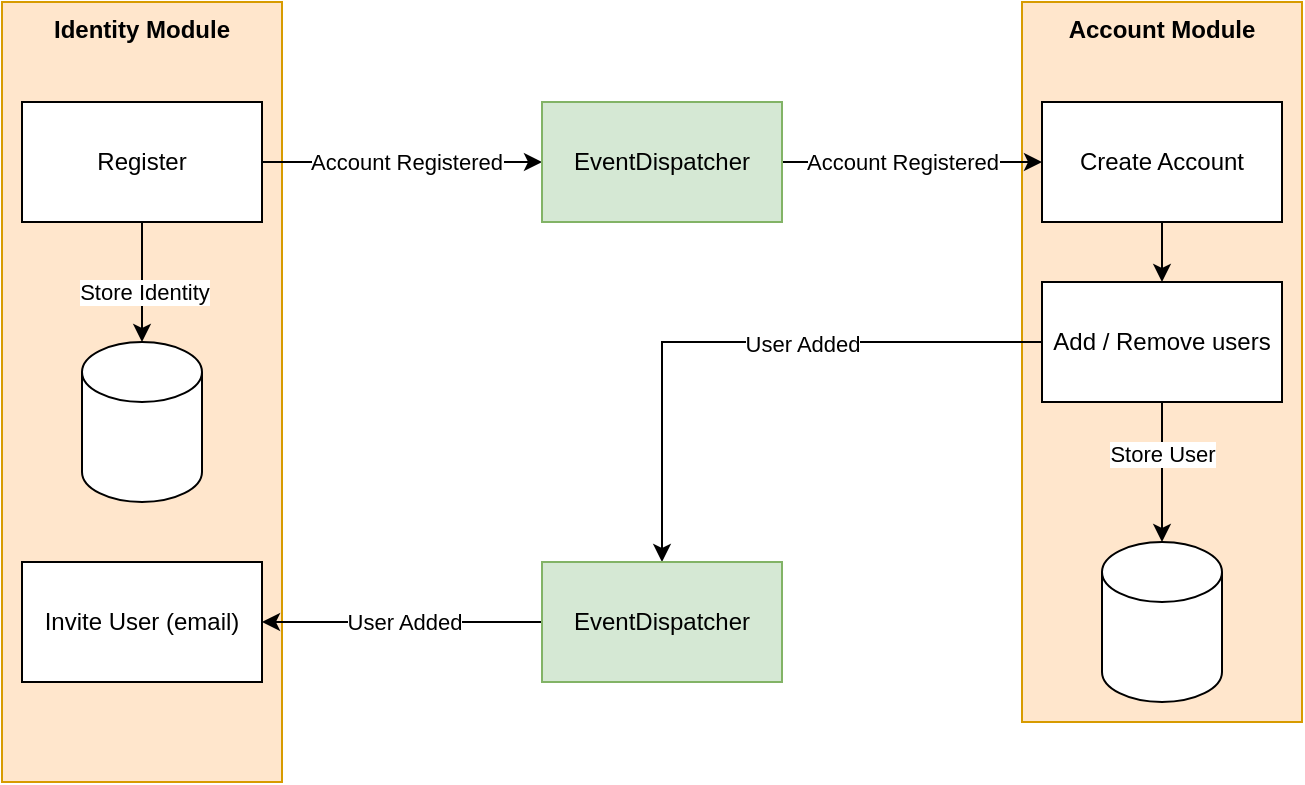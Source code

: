 <mxfile version="20.8.10" type="device"><diagram name="Account-Identity-Relation" id="ShmOXES_DI8uwzcw6Err"><mxGraphModel dx="1098" dy="679" grid="1" gridSize="10" guides="1" tooltips="1" connect="1" arrows="1" fold="1" page="1" pageScale="1" pageWidth="827" pageHeight="1169" math="0" shadow="0"><root><mxCell id="0"/><mxCell id="1" parent="0"/><mxCell id="qGLPt-EZP9YaumFeSzO8-38" value="Account Module" style="rounded=0;whiteSpace=wrap;html=1;verticalAlign=top;fillColor=#ffe6cc;strokeColor=#d79b00;fontStyle=1" parent="1" vertex="1"><mxGeometry x="590" y="80" width="140" height="360" as="geometry"/></mxCell><mxCell id="qGLPt-EZP9YaumFeSzO8-1" value="Identity Module" style="rounded=0;whiteSpace=wrap;html=1;verticalAlign=top;fillColor=#ffe6cc;strokeColor=#d79b00;fontStyle=1" parent="1" vertex="1"><mxGeometry x="80" y="80" width="140" height="390" as="geometry"/></mxCell><mxCell id="qGLPt-EZP9YaumFeSzO8-51" style="edgeStyle=orthogonalEdgeStyle;rounded=0;orthogonalLoop=1;jettySize=auto;html=1;" parent="1" source="qGLPt-EZP9YaumFeSzO8-8" target="qGLPt-EZP9YaumFeSzO8-50" edge="1"><mxGeometry relative="1" as="geometry"/></mxCell><mxCell id="qGLPt-EZP9YaumFeSzO8-52" value="Store User" style="edgeLabel;html=1;align=center;verticalAlign=middle;resizable=0;points=[];" parent="qGLPt-EZP9YaumFeSzO8-51" vertex="1" connectable="0"><mxGeometry x="-0.27" relative="1" as="geometry"><mxPoint as="offset"/></mxGeometry></mxCell><mxCell id="qGLPt-EZP9YaumFeSzO8-54" style="edgeStyle=orthogonalEdgeStyle;rounded=0;orthogonalLoop=1;jettySize=auto;html=1;" parent="1" source="qGLPt-EZP9YaumFeSzO8-8" target="qGLPt-EZP9YaumFeSzO8-53" edge="1"><mxGeometry relative="1" as="geometry"/></mxCell><mxCell id="qGLPt-EZP9YaumFeSzO8-57" value="User Added" style="edgeLabel;html=1;align=center;verticalAlign=middle;resizable=0;points=[];" parent="qGLPt-EZP9YaumFeSzO8-54" vertex="1" connectable="0"><mxGeometry x="-0.196" y="1" relative="1" as="geometry"><mxPoint as="offset"/></mxGeometry></mxCell><mxCell id="qGLPt-EZP9YaumFeSzO8-8" value="Add / Remove users" style="rounded=0;whiteSpace=wrap;html=1;" parent="1" vertex="1"><mxGeometry x="600" y="220" width="120" height="60" as="geometry"/></mxCell><mxCell id="qGLPt-EZP9YaumFeSzO8-49" style="edgeStyle=orthogonalEdgeStyle;rounded=0;orthogonalLoop=1;jettySize=auto;html=1;" parent="1" source="qGLPt-EZP9YaumFeSzO8-31" target="qGLPt-EZP9YaumFeSzO8-8" edge="1"><mxGeometry relative="1" as="geometry"/></mxCell><mxCell id="qGLPt-EZP9YaumFeSzO8-31" value="Create Account" style="rounded=0;whiteSpace=wrap;html=1;" parent="1" vertex="1"><mxGeometry x="600" y="130" width="120" height="60" as="geometry"/></mxCell><mxCell id="qGLPt-EZP9YaumFeSzO8-42" style="edgeStyle=orthogonalEdgeStyle;rounded=0;orthogonalLoop=1;jettySize=auto;html=1;" parent="1" source="qGLPt-EZP9YaumFeSzO8-37" target="qGLPt-EZP9YaumFeSzO8-40" edge="1"><mxGeometry relative="1" as="geometry"/></mxCell><mxCell id="qGLPt-EZP9YaumFeSzO8-43" value="Store Identity" style="edgeLabel;html=1;align=center;verticalAlign=middle;resizable=0;points=[];" parent="qGLPt-EZP9YaumFeSzO8-42" vertex="1" connectable="0"><mxGeometry x="0.172" y="1" relative="1" as="geometry"><mxPoint as="offset"/></mxGeometry></mxCell><mxCell id="qGLPt-EZP9YaumFeSzO8-45" style="edgeStyle=orthogonalEdgeStyle;rounded=0;orthogonalLoop=1;jettySize=auto;html=1;entryX=0;entryY=0.5;entryDx=0;entryDy=0;" parent="1" source="qGLPt-EZP9YaumFeSzO8-37" target="qGLPt-EZP9YaumFeSzO8-44" edge="1"><mxGeometry relative="1" as="geometry"/></mxCell><mxCell id="qGLPt-EZP9YaumFeSzO8-46" value="Account Registered" style="edgeLabel;html=1;align=center;verticalAlign=middle;resizable=0;points=[];" parent="qGLPt-EZP9YaumFeSzO8-45" vertex="1" connectable="0"><mxGeometry x="0.095" relative="1" as="geometry"><mxPoint x="-5" as="offset"/></mxGeometry></mxCell><mxCell id="qGLPt-EZP9YaumFeSzO8-37" value="Register" style="rounded=0;whiteSpace=wrap;html=1;" parent="1" vertex="1"><mxGeometry x="90" y="130" width="120" height="60" as="geometry"/></mxCell><mxCell id="qGLPt-EZP9YaumFeSzO8-40" value="" style="shape=cylinder3;whiteSpace=wrap;html=1;boundedLbl=1;backgroundOutline=1;size=15;" parent="1" vertex="1"><mxGeometry x="120" y="250" width="60" height="80" as="geometry"/></mxCell><mxCell id="qGLPt-EZP9YaumFeSzO8-47" style="edgeStyle=orthogonalEdgeStyle;rounded=0;orthogonalLoop=1;jettySize=auto;html=1;entryX=0;entryY=0.5;entryDx=0;entryDy=0;" parent="1" source="qGLPt-EZP9YaumFeSzO8-44" target="qGLPt-EZP9YaumFeSzO8-31" edge="1"><mxGeometry relative="1" as="geometry"/></mxCell><mxCell id="qGLPt-EZP9YaumFeSzO8-44" value="EventDispatcher" style="rounded=0;whiteSpace=wrap;html=1;fillColor=#d5e8d4;strokeColor=#82b366;" parent="1" vertex="1"><mxGeometry x="350" y="130" width="120" height="60" as="geometry"/></mxCell><mxCell id="qGLPt-EZP9YaumFeSzO8-48" value="Account Registered" style="edgeLabel;html=1;align=center;verticalAlign=middle;resizable=0;points=[];" parent="1" vertex="1" connectable="0"><mxGeometry x="530" y="160" as="geometry"/></mxCell><mxCell id="qGLPt-EZP9YaumFeSzO8-50" value="" style="shape=cylinder3;whiteSpace=wrap;html=1;boundedLbl=1;backgroundOutline=1;size=15;" parent="1" vertex="1"><mxGeometry x="630" y="350" width="60" height="80" as="geometry"/></mxCell><mxCell id="qGLPt-EZP9YaumFeSzO8-56" style="edgeStyle=orthogonalEdgeStyle;rounded=0;orthogonalLoop=1;jettySize=auto;html=1;entryX=1;entryY=0.5;entryDx=0;entryDy=0;" parent="1" source="qGLPt-EZP9YaumFeSzO8-53" target="qGLPt-EZP9YaumFeSzO8-55" edge="1"><mxGeometry relative="1" as="geometry"/></mxCell><mxCell id="qGLPt-EZP9YaumFeSzO8-53" value="EventDispatcher" style="rounded=0;whiteSpace=wrap;html=1;fillColor=#d5e8d4;strokeColor=#82b366;" parent="1" vertex="1"><mxGeometry x="350" y="360" width="120" height="60" as="geometry"/></mxCell><mxCell id="qGLPt-EZP9YaumFeSzO8-55" value="Invite User (email)" style="rounded=0;whiteSpace=wrap;html=1;" parent="1" vertex="1"><mxGeometry x="90" y="360" width="120" height="60" as="geometry"/></mxCell><mxCell id="qGLPt-EZP9YaumFeSzO8-59" value="User Added" style="edgeLabel;html=1;align=center;verticalAlign=middle;resizable=0;points=[];" parent="1" vertex="1" connectable="0"><mxGeometry x="280.997" y="390.0" as="geometry"/></mxCell></root></mxGraphModel></diagram></mxfile>